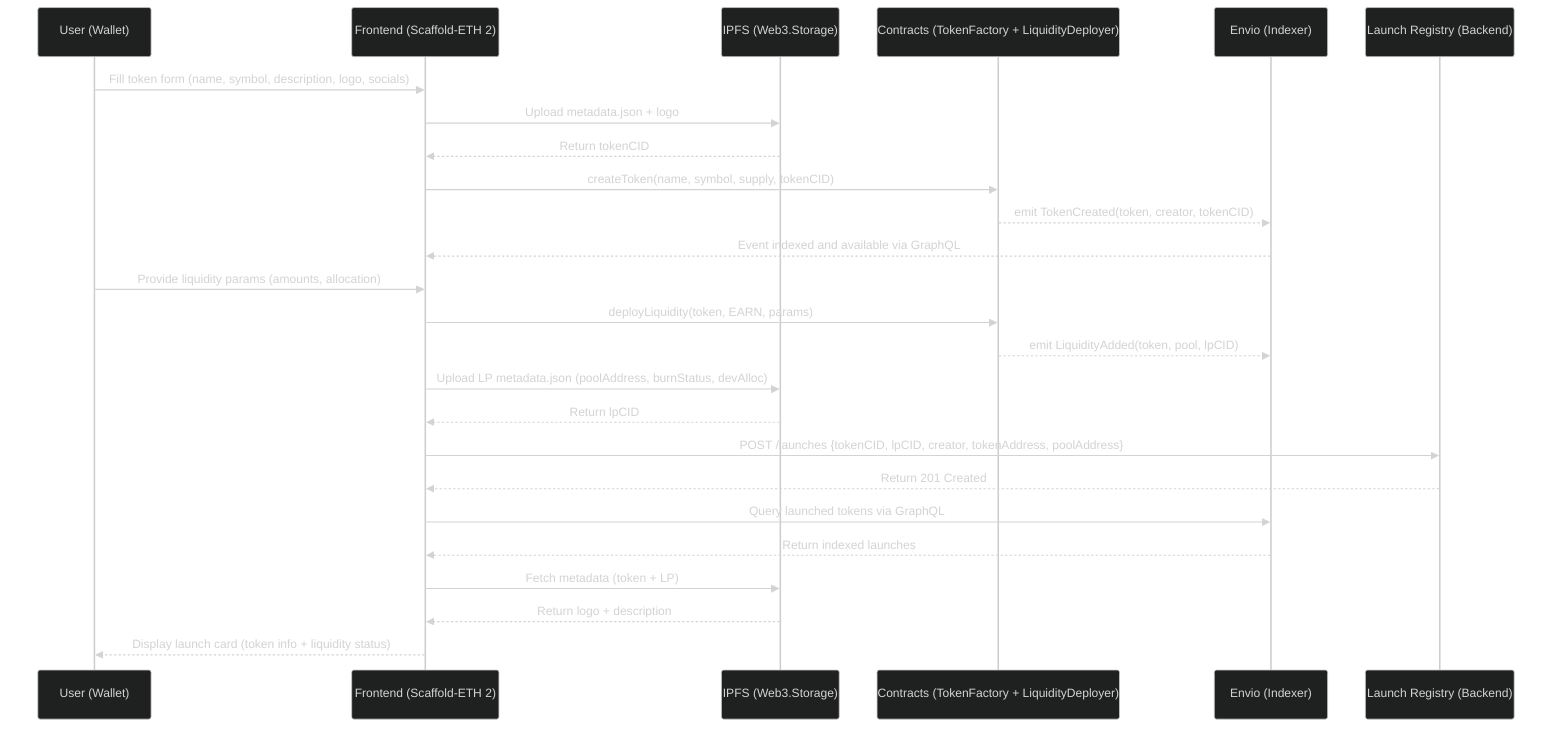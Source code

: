 %%{init: {'theme': 'dark'}}%%
sequenceDiagram
    participant U as User (Wallet)
    participant F as Frontend (Scaffold-ETH 2)
    participant I as IPFS (Web3.Storage)
    participant C as Contracts (TokenFactory + LiquidityDeployer)
    participant E as Envio (Indexer)
    participant B as Launch Registry (Backend)

    %% --- Token Creation ---
    U->>F: Fill token form (name, symbol, description, logo, socials)
    F->>I: Upload metadata.json + logo
    I-->>F: Return tokenCID
    F->>C: createToken(name, symbol, supply, tokenCID)
    C-->>E: emit TokenCreated(token, creator, tokenCID)
    E-->>F: Event indexed and available via GraphQL

    %% --- Liquidity Deployment ---
    U->>F: Provide liquidity params (amounts, allocation)
    F->>C: deployLiquidity(token, EARN, params)
    C-->>E: emit LiquidityAdded(token, pool, lpCID)
    F->>I: Upload LP metadata.json (poolAddress, burnStatus, devAlloc)
    I-->>F: Return lpCID
    F->>B: POST /launches {tokenCID, lpCID, creator, tokenAddress, poolAddress}
    B-->>F: Return 201 Created

    %% --- Display ---
    F->>E: Query launched tokens via GraphQL
    E-->>F: Return indexed launches
    F->>I: Fetch metadata (token + LP)
    I-->>F: Return logo + description
    F-->>U: Display launch card (token info + liquidity status)